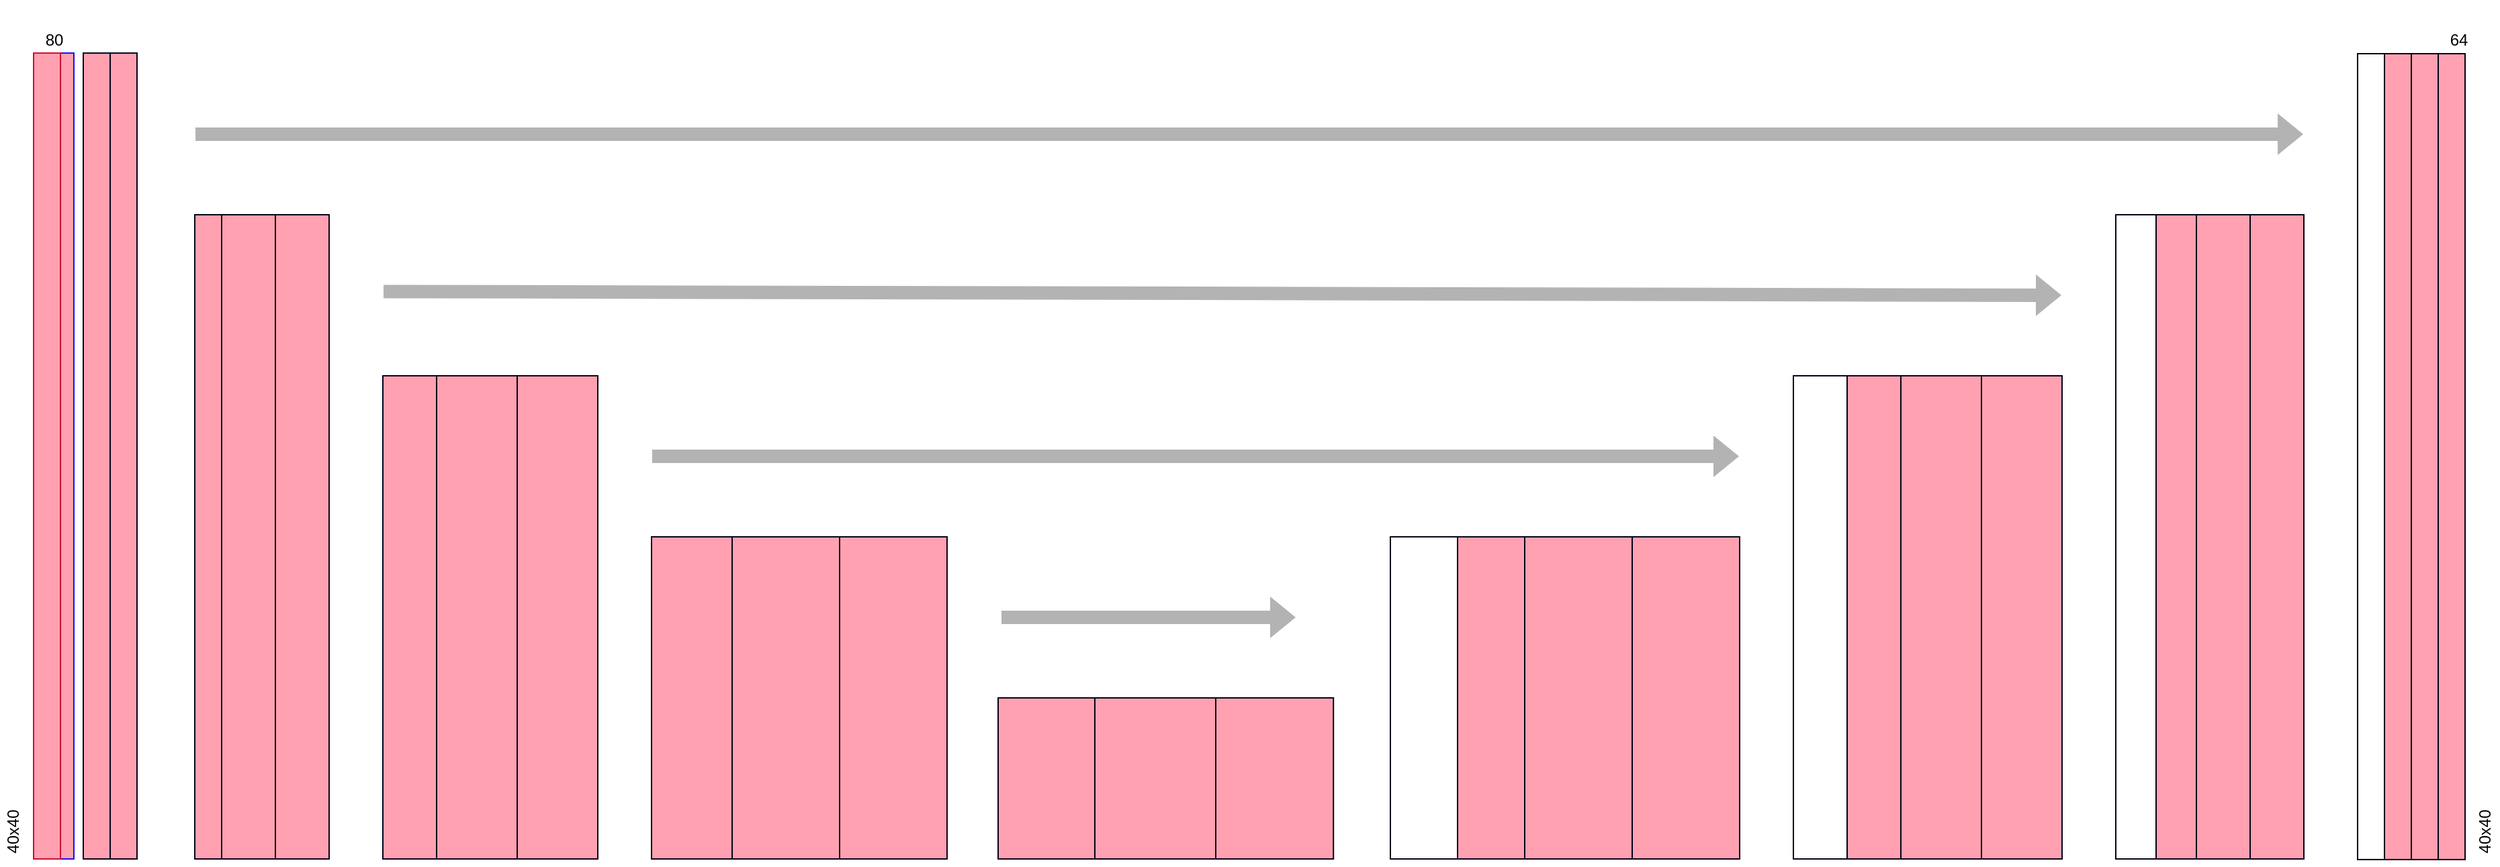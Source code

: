 <mxfile version="17.4.6" type="github">
  <diagram id="ypp5DjGhs4tE9Lc2tg0N" name="Page-1">
    <mxGraphModel dx="1659" dy="792" grid="1" gridSize="10" guides="1" tooltips="1" connect="1" arrows="1" fold="1" page="1" pageScale="1" pageWidth="10000" pageHeight="10000" math="0" shadow="0">
      <root>
        <mxCell id="0" />
        <mxCell id="1" parent="0" />
        <mxCell id="xnNpgqGrCbHzRgiXPUvK-187" value="" style="group" vertex="1" connectable="0" parent="1">
          <mxGeometry x="55" y="240" width="1860" height="645" as="geometry" />
        </mxCell>
        <mxCell id="SPQnVZBuOhSP_aongafS-108" value="40x40" style="text;html=1;align=center;verticalAlign=middle;resizable=0;points=[];autosize=1;strokeColor=none;fillColor=none;rotation=-90;" parent="xnNpgqGrCbHzRgiXPUvK-187" vertex="1">
          <mxGeometry x="-15" y="610" width="50" height="20" as="geometry" />
        </mxCell>
        <mxCell id="SPQnVZBuOhSP_aongafS-5" value="" style="shape=flexArrow;endArrow=classic;html=1;rounded=0;fillColor=#b3b3b3;strokeColor=none;" parent="xnNpgqGrCbHzRgiXPUvK-187" edge="1">
          <mxGeometry width="50" height="50" relative="1" as="geometry">
            <mxPoint x="145" y="100" as="sourcePoint" />
            <mxPoint x="1715" y="100" as="targetPoint" />
          </mxGeometry>
        </mxCell>
        <mxCell id="SPQnVZBuOhSP_aongafS-57" value="" style="shape=flexArrow;endArrow=classic;html=1;rounded=0;fillColor=#b3b3b3;strokeColor=none;" parent="xnNpgqGrCbHzRgiXPUvK-187" edge="1">
          <mxGeometry width="50" height="50" relative="1" as="geometry">
            <mxPoint x="285" y="217.21" as="sourcePoint" />
            <mxPoint x="1535" y="220" as="targetPoint" />
          </mxGeometry>
        </mxCell>
        <mxCell id="xnNpgqGrCbHzRgiXPUvK-20" value="" style="group" vertex="1" connectable="0" parent="xnNpgqGrCbHzRgiXPUvK-187">
          <mxGeometry x="15" width="134" height="640" as="geometry" />
        </mxCell>
        <mxCell id="SPQnVZBuOhSP_aongafS-13" value="" style="rounded=0;whiteSpace=wrap;html=1;fillColor=#FFA1B0;gradientColor=none;strokeColor=#1B0AFF;" parent="xnNpgqGrCbHzRgiXPUvK-20" vertex="1">
          <mxGeometry x="30" y="39.543" width="10" height="600.457" as="geometry" />
        </mxCell>
        <mxCell id="xnNpgqGrCbHzRgiXPUvK-1" value="80" style="text;html=1;align=center;verticalAlign=middle;resizable=0;points=[];autosize=1;strokeColor=none;fillColor=none;" vertex="1" parent="xnNpgqGrCbHzRgiXPUvK-20">
          <mxGeometry x="10" y="19.54" width="30" height="20" as="geometry" />
        </mxCell>
        <mxCell id="xnNpgqGrCbHzRgiXPUvK-128" value="" style="rounded=0;whiteSpace=wrap;html=1;fillColor=#FFA1B0;gradientColor=none;strokeColor=#CF0C33;" vertex="1" parent="xnNpgqGrCbHzRgiXPUvK-20">
          <mxGeometry x="10" y="39.543" width="20" height="600.457" as="geometry" />
        </mxCell>
        <mxCell id="xnNpgqGrCbHzRgiXPUvK-147" value="" style="group" vertex="1" connectable="0" parent="xnNpgqGrCbHzRgiXPUvK-20">
          <mxGeometry x="47" y="39.543" width="40" height="600.457" as="geometry" />
        </mxCell>
        <mxCell id="SPQnVZBuOhSP_aongafS-14" value="" style="rounded=0;whiteSpace=wrap;html=1;fillColor=#FFA1B0;gradientColor=none;strokeColor=#05031A;" parent="xnNpgqGrCbHzRgiXPUvK-147" vertex="1">
          <mxGeometry y="3.083e-14" width="20" height="600.457" as="geometry" />
        </mxCell>
        <mxCell id="xnNpgqGrCbHzRgiXPUvK-146" value="" style="rounded=0;whiteSpace=wrap;html=1;fillColor=#FFA1B0;gradientColor=none;strokeColor=#05031A;" vertex="1" parent="xnNpgqGrCbHzRgiXPUvK-147">
          <mxGeometry x="20" width="20" height="600.457" as="geometry" />
        </mxCell>
        <mxCell id="xnNpgqGrCbHzRgiXPUvK-45" value="" style="shape=flexArrow;endArrow=classic;html=1;rounded=0;fillColor=#b3b3b3;strokeColor=none;" edge="1" parent="xnNpgqGrCbHzRgiXPUvK-187">
          <mxGeometry width="50" height="50" relative="1" as="geometry">
            <mxPoint x="485" y="340" as="sourcePoint" />
            <mxPoint x="1295" y="340" as="targetPoint" />
          </mxGeometry>
        </mxCell>
        <mxCell id="xnNpgqGrCbHzRgiXPUvK-46" value="" style="shape=flexArrow;endArrow=classic;html=1;rounded=0;fillColor=#b3b3b3;strokeColor=none;" edge="1" parent="xnNpgqGrCbHzRgiXPUvK-187">
          <mxGeometry width="50" height="50" relative="1" as="geometry">
            <mxPoint x="745" y="460" as="sourcePoint" />
            <mxPoint x="965" y="460" as="targetPoint" />
          </mxGeometry>
        </mxCell>
        <mxCell id="xnNpgqGrCbHzRgiXPUvK-149" value="" style="group" vertex="1" connectable="0" parent="xnNpgqGrCbHzRgiXPUvK-187">
          <mxGeometry x="145" y="160" width="120" height="480" as="geometry" />
        </mxCell>
        <mxCell id="SPQnVZBuOhSP_aongafS-35" value="" style="rounded=0;whiteSpace=wrap;html=1;fillColor=#FFA1B0;gradientColor=none;strokeColor=#05031A;" parent="xnNpgqGrCbHzRgiXPUvK-149" vertex="1">
          <mxGeometry width="20" height="480" as="geometry" />
        </mxCell>
        <mxCell id="SPQnVZBuOhSP_aongafS-36" value="" style="rounded=0;whiteSpace=wrap;html=1;fillColor=#FFA1B0;gradientColor=none;strokeColor=#05031A;" parent="xnNpgqGrCbHzRgiXPUvK-149" vertex="1">
          <mxGeometry x="20" width="40" height="480" as="geometry" />
        </mxCell>
        <mxCell id="SPQnVZBuOhSP_aongafS-39" value="" style="rounded=0;whiteSpace=wrap;html=1;fillColor=#FFA1B0;gradientColor=none;strokeColor=#05031A;" parent="xnNpgqGrCbHzRgiXPUvK-149" vertex="1">
          <mxGeometry x="60" width="40" height="480" as="geometry" />
        </mxCell>
        <mxCell id="xnNpgqGrCbHzRgiXPUvK-153" value="" style="group" vertex="1" connectable="0" parent="xnNpgqGrCbHzRgiXPUvK-187">
          <mxGeometry x="295" y="280" width="150" height="360" as="geometry" />
        </mxCell>
        <mxCell id="xnNpgqGrCbHzRgiXPUvK-150" value="" style="rounded=0;whiteSpace=wrap;html=1;fillColor=#FFA1B0;gradientColor=none;strokeColor=#05031A;" vertex="1" parent="xnNpgqGrCbHzRgiXPUvK-153">
          <mxGeometry x="-10" width="40" height="360.0" as="geometry" />
        </mxCell>
        <mxCell id="xnNpgqGrCbHzRgiXPUvK-152" value="" style="rounded=0;whiteSpace=wrap;html=1;fillColor=#FFA1B0;gradientColor=none;strokeColor=#05031A;" vertex="1" parent="xnNpgqGrCbHzRgiXPUvK-153">
          <mxGeometry x="30" width="60" height="360.0" as="geometry" />
        </mxCell>
        <mxCell id="xnNpgqGrCbHzRgiXPUvK-151" value="" style="rounded=0;whiteSpace=wrap;html=1;fillColor=#FFA1B0;gradientColor=none;strokeColor=#05031A;" vertex="1" parent="xnNpgqGrCbHzRgiXPUvK-153">
          <mxGeometry x="90" width="60" height="360.0" as="geometry" />
        </mxCell>
        <mxCell id="xnNpgqGrCbHzRgiXPUvK-163" value="" style="group;fillColor=#FFA1B0;" vertex="1" connectable="0" parent="xnNpgqGrCbHzRgiXPUvK-187">
          <mxGeometry x="755" y="520" width="230" height="120" as="geometry" />
        </mxCell>
        <mxCell id="xnNpgqGrCbHzRgiXPUvK-159" value="" style="group" vertex="1" connectable="0" parent="xnNpgqGrCbHzRgiXPUvK-163">
          <mxGeometry width="180" height="120" as="geometry" />
        </mxCell>
        <mxCell id="xnNpgqGrCbHzRgiXPUvK-160" value="" style="rounded=0;whiteSpace=wrap;html=1;fillColor=#FFA1B0;gradientColor=none;strokeColor=#05031A;" vertex="1" parent="xnNpgqGrCbHzRgiXPUvK-159">
          <mxGeometry x="-12.0" width="72" height="120" as="geometry" />
        </mxCell>
        <mxCell id="xnNpgqGrCbHzRgiXPUvK-161" value="" style="rounded=0;whiteSpace=wrap;html=1;fillColor=#FFA1B0;gradientColor=none;strokeColor=#05031A;" vertex="1" parent="xnNpgqGrCbHzRgiXPUvK-159">
          <mxGeometry x="60" width="96.0" height="120" as="geometry" />
        </mxCell>
        <mxCell id="xnNpgqGrCbHzRgiXPUvK-162" value="" style="rounded=0;whiteSpace=wrap;html=1;fillColor=#FFA1B0;gradientColor=none;strokeColor=#05031A;" vertex="1" parent="xnNpgqGrCbHzRgiXPUvK-163">
          <mxGeometry x="150.001" width="87.619" height="120" as="geometry" />
        </mxCell>
        <mxCell id="xnNpgqGrCbHzRgiXPUvK-164" value="" style="group;fillColor=#FFA1B0;" vertex="1" connectable="0" parent="xnNpgqGrCbHzRgiXPUvK-187">
          <mxGeometry x="495" y="400" width="210" height="240" as="geometry" />
        </mxCell>
        <mxCell id="xnNpgqGrCbHzRgiXPUvK-155" value="" style="group" vertex="1" connectable="0" parent="xnNpgqGrCbHzRgiXPUvK-164">
          <mxGeometry width="150" height="240" as="geometry" />
        </mxCell>
        <mxCell id="xnNpgqGrCbHzRgiXPUvK-156" value="" style="rounded=0;whiteSpace=wrap;html=1;fillColor=#FFA1B0;gradientColor=none;strokeColor=#05031A;" vertex="1" parent="xnNpgqGrCbHzRgiXPUvK-155">
          <mxGeometry x="-10" width="60" height="240" as="geometry" />
        </mxCell>
        <mxCell id="xnNpgqGrCbHzRgiXPUvK-157" value="" style="rounded=0;whiteSpace=wrap;html=1;fillColor=#FFA1B0;gradientColor=none;strokeColor=#05031A;" vertex="1" parent="xnNpgqGrCbHzRgiXPUvK-155">
          <mxGeometry x="50" width="80" height="240" as="geometry" />
        </mxCell>
        <mxCell id="xnNpgqGrCbHzRgiXPUvK-158" value="" style="rounded=0;whiteSpace=wrap;html=1;fillColor=#FFA1B0;gradientColor=none;strokeColor=#05031A;" vertex="1" parent="xnNpgqGrCbHzRgiXPUvK-164">
          <mxGeometry x="130" width="80" height="240" as="geometry" />
        </mxCell>
        <mxCell id="xnNpgqGrCbHzRgiXPUvK-167" value="" style="rounded=0;whiteSpace=wrap;html=1;fillColor=#FFA1B0;gradientColor=none;strokeColor=#05031A;" vertex="1" parent="xnNpgqGrCbHzRgiXPUvK-187">
          <mxGeometry x="1135" y="400" width="80" height="240" as="geometry" />
        </mxCell>
        <mxCell id="xnNpgqGrCbHzRgiXPUvK-168" value="" style="rounded=0;whiteSpace=wrap;html=1;fillColor=#FFA1B0;gradientColor=none;strokeColor=#05031A;" vertex="1" parent="xnNpgqGrCbHzRgiXPUvK-187">
          <mxGeometry x="1215" y="400" width="80" height="240" as="geometry" />
        </mxCell>
        <mxCell id="xnNpgqGrCbHzRgiXPUvK-169" value="" style="rounded=0;whiteSpace=wrap;html=1;fillColor=#FFA1B0;gradientColor=none;strokeColor=#05031A;" vertex="1" parent="xnNpgqGrCbHzRgiXPUvK-187">
          <mxGeometry x="1085" y="400" width="50" height="240" as="geometry" />
        </mxCell>
        <mxCell id="xnNpgqGrCbHzRgiXPUvK-170" value="" style="rounded=0;whiteSpace=wrap;html=1;fillColor=#FFFFFF;gradientColor=none;strokeColor=#05031A;" vertex="1" parent="xnNpgqGrCbHzRgiXPUvK-187">
          <mxGeometry x="1035" y="400" width="50" height="240" as="geometry" />
        </mxCell>
        <mxCell id="xnNpgqGrCbHzRgiXPUvK-175" value="" style="group" vertex="1" connectable="0" parent="xnNpgqGrCbHzRgiXPUvK-187">
          <mxGeometry x="1355" y="280" width="180" height="360" as="geometry" />
        </mxCell>
        <mxCell id="xnNpgqGrCbHzRgiXPUvK-171" value="" style="rounded=0;whiteSpace=wrap;html=1;fillColor=#FFA1B0;gradientColor=none;strokeColor=#05031A;" vertex="1" parent="xnNpgqGrCbHzRgiXPUvK-175">
          <mxGeometry x="60" width="60" height="360.0" as="geometry" />
        </mxCell>
        <mxCell id="xnNpgqGrCbHzRgiXPUvK-172" value="" style="rounded=0;whiteSpace=wrap;html=1;fillColor=#FFA1B0;gradientColor=none;strokeColor=#05031A;" vertex="1" parent="xnNpgqGrCbHzRgiXPUvK-175">
          <mxGeometry x="120" width="60" height="360.0" as="geometry" />
        </mxCell>
        <mxCell id="xnNpgqGrCbHzRgiXPUvK-173" value="" style="rounded=0;whiteSpace=wrap;html=1;fillColor=#FFA1B0;gradientColor=none;strokeColor=#05031A;" vertex="1" parent="xnNpgqGrCbHzRgiXPUvK-175">
          <mxGeometry x="20" width="40" height="360" as="geometry" />
        </mxCell>
        <mxCell id="xnNpgqGrCbHzRgiXPUvK-174" value="" style="rounded=0;whiteSpace=wrap;html=1;fillColor=#FFFFFF;gradientColor=none;strokeColor=#05031A;" vertex="1" parent="xnNpgqGrCbHzRgiXPUvK-175">
          <mxGeometry x="-20" width="40" height="360" as="geometry" />
        </mxCell>
        <mxCell id="xnNpgqGrCbHzRgiXPUvK-176" value="" style="rounded=0;whiteSpace=wrap;html=1;fillColor=#FFA1B0;gradientColor=none;strokeColor=#05031A;" vertex="1" parent="xnNpgqGrCbHzRgiXPUvK-187">
          <mxGeometry x="1635" y="160" width="40" height="480" as="geometry" />
        </mxCell>
        <mxCell id="xnNpgqGrCbHzRgiXPUvK-177" value="" style="rounded=0;whiteSpace=wrap;html=1;fillColor=#FFA1B0;gradientColor=none;strokeColor=#05031A;" vertex="1" parent="xnNpgqGrCbHzRgiXPUvK-187">
          <mxGeometry x="1675" y="160" width="40" height="480" as="geometry" />
        </mxCell>
        <mxCell id="xnNpgqGrCbHzRgiXPUvK-178" value="" style="rounded=0;whiteSpace=wrap;html=1;fillColor=#FFA1B0;gradientColor=none;strokeColor=#05031A;" vertex="1" parent="xnNpgqGrCbHzRgiXPUvK-187">
          <mxGeometry x="1605" y="160" width="30" height="480" as="geometry" />
        </mxCell>
        <mxCell id="xnNpgqGrCbHzRgiXPUvK-179" value="" style="rounded=0;whiteSpace=wrap;html=1;fillColor=#FFFFFF;gradientColor=none;strokeColor=#05031A;" vertex="1" parent="xnNpgqGrCbHzRgiXPUvK-187">
          <mxGeometry x="1575" y="160" width="30" height="480" as="geometry" />
        </mxCell>
        <mxCell id="xnNpgqGrCbHzRgiXPUvK-180" value="" style="group" vertex="1" connectable="0" parent="xnNpgqGrCbHzRgiXPUvK-187">
          <mxGeometry x="1795" y="40.003" width="40" height="600.457" as="geometry" />
        </mxCell>
        <mxCell id="xnNpgqGrCbHzRgiXPUvK-181" value="" style="rounded=0;whiteSpace=wrap;html=1;fillColor=#FFA1B0;gradientColor=none;strokeColor=#05031A;" vertex="1" parent="xnNpgqGrCbHzRgiXPUvK-180">
          <mxGeometry y="3.083e-14" width="20" height="600.457" as="geometry" />
        </mxCell>
        <mxCell id="xnNpgqGrCbHzRgiXPUvK-182" value="" style="rounded=0;whiteSpace=wrap;html=1;fillColor=#FFA1B0;gradientColor=none;strokeColor=#05031A;" vertex="1" parent="xnNpgqGrCbHzRgiXPUvK-180">
          <mxGeometry x="20" width="20" height="600.457" as="geometry" />
        </mxCell>
        <mxCell id="xnNpgqGrCbHzRgiXPUvK-183" value="" style="rounded=0;whiteSpace=wrap;html=1;fillColor=#FFA1B0;gradientColor=none;strokeColor=#05031A;" vertex="1" parent="xnNpgqGrCbHzRgiXPUvK-187">
          <mxGeometry x="1775" y="40" width="20" height="600.46" as="geometry" />
        </mxCell>
        <mxCell id="xnNpgqGrCbHzRgiXPUvK-184" value="" style="rounded=0;whiteSpace=wrap;html=1;fillColor=#FFFFFF;gradientColor=none;strokeColor=#05031A;" vertex="1" parent="xnNpgqGrCbHzRgiXPUvK-187">
          <mxGeometry x="1755" y="40" width="20" height="600.46" as="geometry" />
        </mxCell>
        <mxCell id="xnNpgqGrCbHzRgiXPUvK-185" value="64" style="text;html=1;align=center;verticalAlign=middle;resizable=0;points=[];autosize=1;strokeColor=none;fillColor=none;" vertex="1" parent="xnNpgqGrCbHzRgiXPUvK-187">
          <mxGeometry x="1815" y="20" width="30" height="20" as="geometry" />
        </mxCell>
        <mxCell id="xnNpgqGrCbHzRgiXPUvK-186" value="40x40" style="text;html=1;align=center;verticalAlign=middle;resizable=0;points=[];autosize=1;strokeColor=none;fillColor=none;rotation=-90;" vertex="1" parent="xnNpgqGrCbHzRgiXPUvK-187">
          <mxGeometry x="1825" y="610" width="50" height="20" as="geometry" />
        </mxCell>
      </root>
    </mxGraphModel>
  </diagram>
</mxfile>
